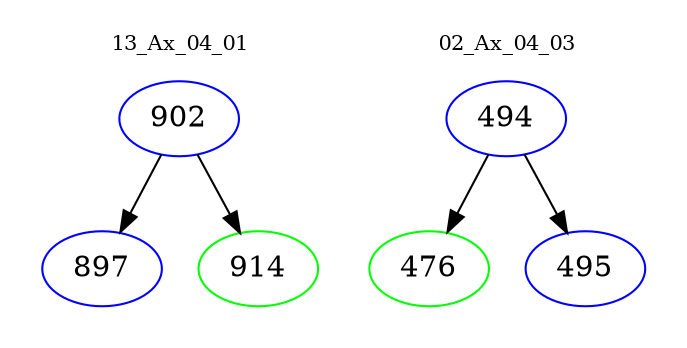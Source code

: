 digraph{
subgraph cluster_0 {
color = white
label = "13_Ax_04_01";
fontsize=10;
T0_902 [label="902", color="blue"]
T0_902 -> T0_897 [color="black"]
T0_897 [label="897", color="blue"]
T0_902 -> T0_914 [color="black"]
T0_914 [label="914", color="green"]
}
subgraph cluster_1 {
color = white
label = "02_Ax_04_03";
fontsize=10;
T1_494 [label="494", color="blue"]
T1_494 -> T1_476 [color="black"]
T1_476 [label="476", color="green"]
T1_494 -> T1_495 [color="black"]
T1_495 [label="495", color="blue"]
}
}
